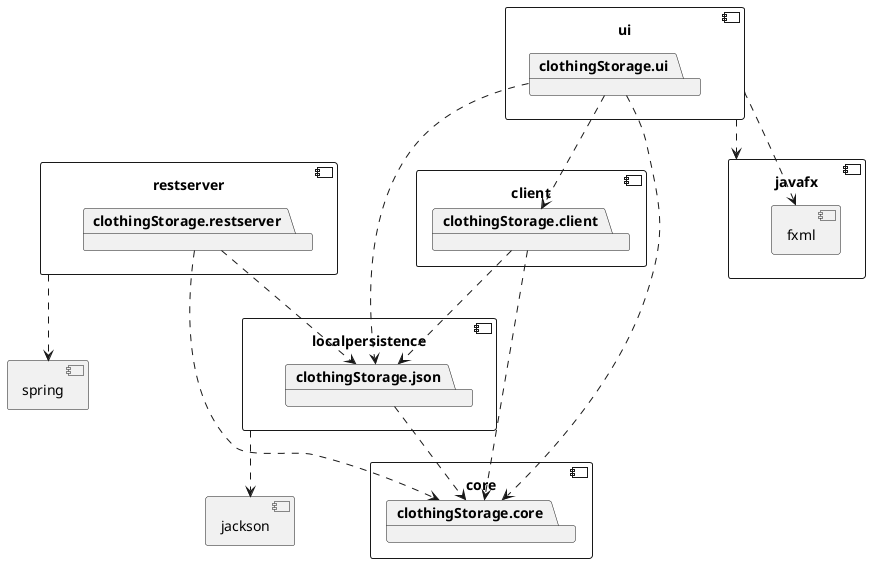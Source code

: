 @startuml architecture

component core {
	package clothingStorage.core
}

component localpersistence {
	package clothingStorage.json
}

component client {
    package clothingStorage.client
}

component ui {
	package clothingStorage.ui
}

component spring {
}

component restserver {
    package clothingStorage.restserver
}

component jackson {
}

component javafx {
	component fxml {
	}
}

clothingStorage.ui ..> clothingStorage.json
clothingStorage.ui ..> clothingStorage.client
ui ..> javafx
ui ..> fxml
clothingStorage.ui ..> clothingStorage.core

localpersistence ..> jackson
clothingStorage.json ..> clothingStorage.core

clothingStorage.client ..> clothingStorage.json
clothingStorage.client ..> clothingStorage.core

clothingStorage.restserver ..> clothingStorage.json
clothingStorage.restserver ..> clothingStorage.core
restserver ..> spring

@enduml